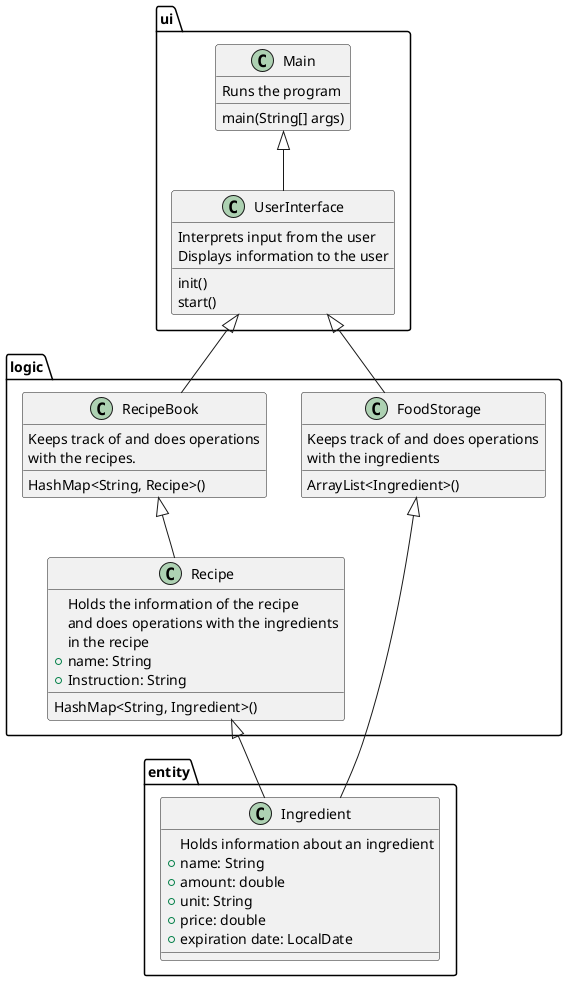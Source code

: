 @startuml
'https://plantuml.com/class-diagram

logic.FoodStorage <|-- entity.Ingredient
logic.RecipeBook <|-- logic.Recipe
logic.Recipe <|-- entity.Ingredient
ui.UserInterface <|-- logic.FoodStorage
ui.UserInterface <|-- logic.RecipeBook
ui.Main <|-- ui.UserInterface

class ui.UserInterface {
init()
start()
Interprets input from the user
Displays information to the user

}

class ui.Main {
main(String[] args)
Runs the program
}


class logic.FoodStorage {
ArrayList<Ingredient>()
Keeps track of and does operations
with the ingredients
}

class logic.RecipeBook {
HashMap<String, Recipe>()
Keeps track of and does operations
with the recipes.
}

class logic.Recipe {
Holds the information of the recipe
and does operations with the ingredients
in the recipe
+name: String
+Instruction: String
HashMap<String, Ingredient>()
}

class entity.Ingredient {
Holds information about an ingredient
+name: String
+amount: double
+unit: String
+price: double
+expiration date: LocalDate
}




@enduml